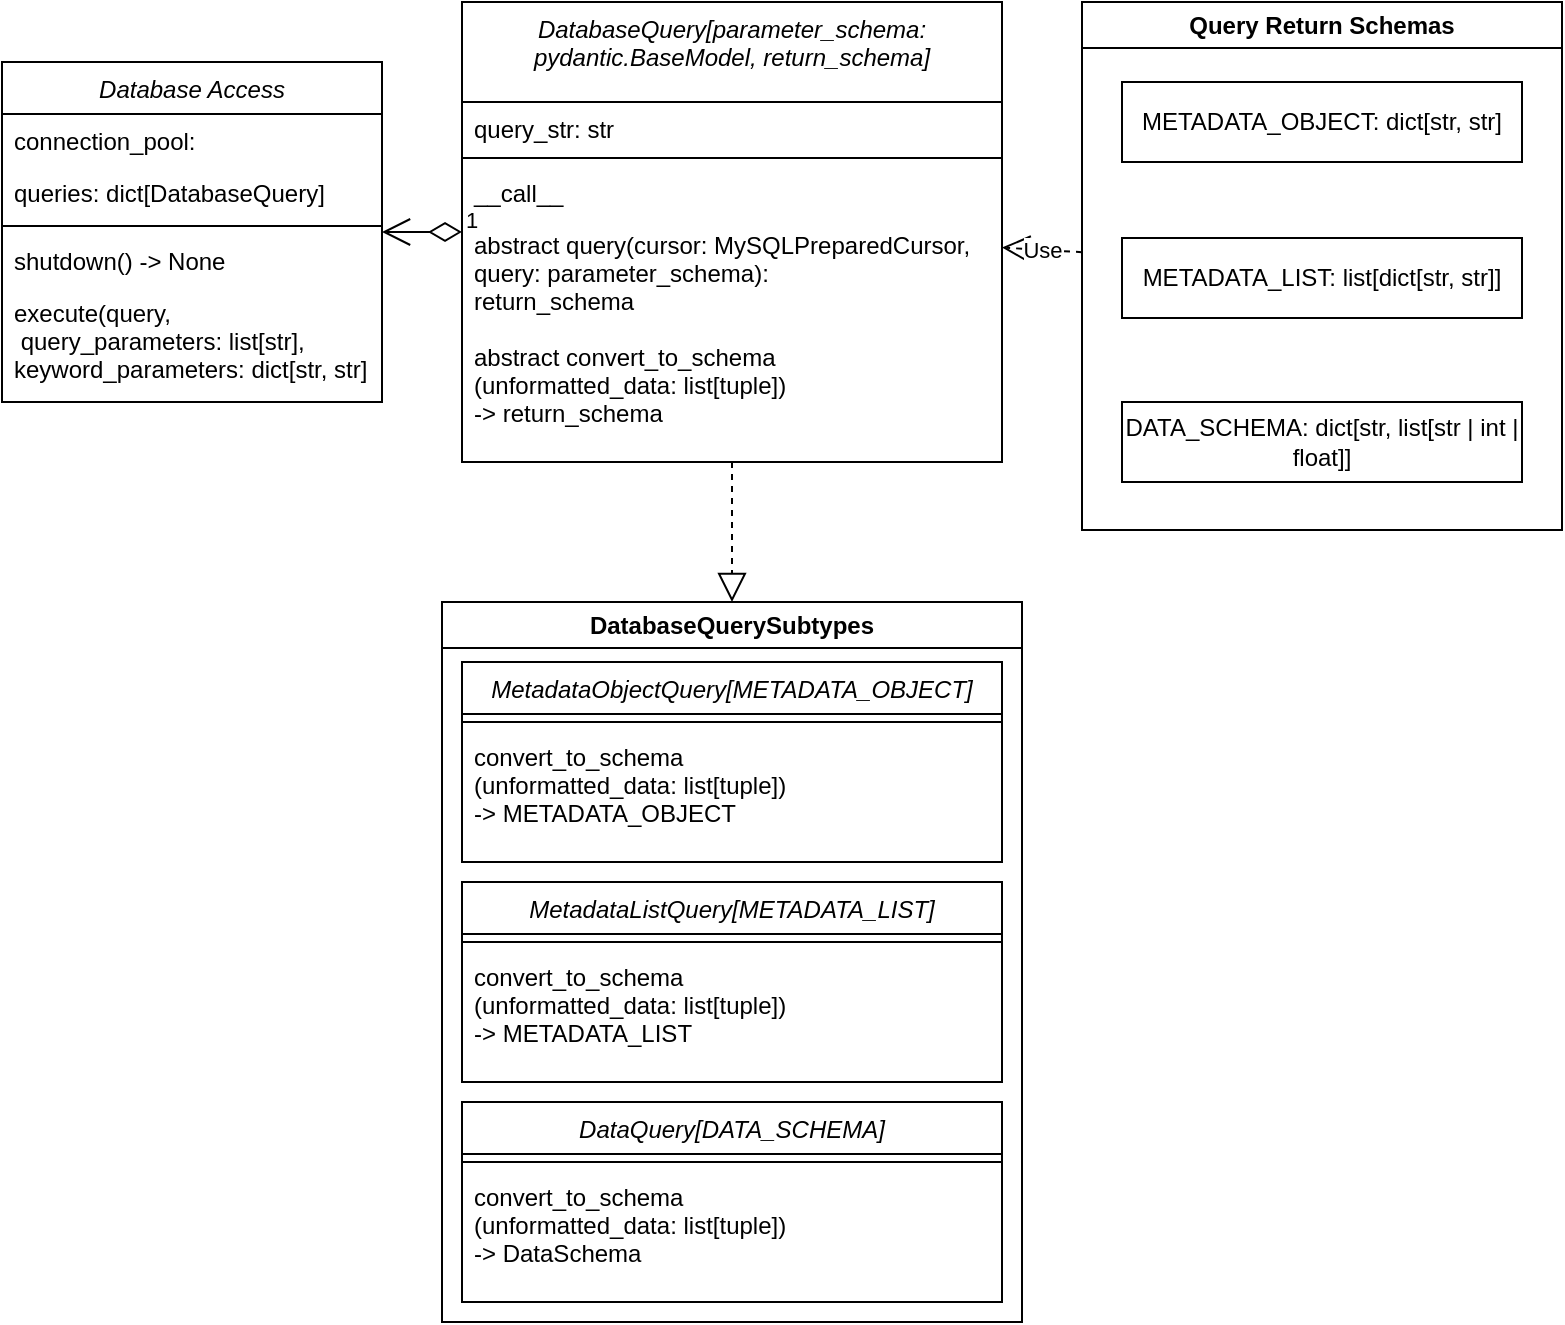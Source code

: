 <mxfile version="23.1.5" type="device">
  <diagram id="C5RBs43oDa-KdzZeNtuy" name="Page-1">
    <mxGraphModel dx="439" dy="843" grid="1" gridSize="10" guides="1" tooltips="1" connect="1" arrows="1" fold="1" page="1" pageScale="1" pageWidth="827" pageHeight="1169" math="0" shadow="0">
      <root>
        <mxCell id="WIyWlLk6GJQsqaUBKTNV-0" />
        <mxCell id="WIyWlLk6GJQsqaUBKTNV-1" parent="WIyWlLk6GJQsqaUBKTNV-0" />
        <mxCell id="zkfFHV4jXpPFQw0GAbJ--0" value="Database Access" style="swimlane;fontStyle=2;align=center;verticalAlign=top;childLayout=stackLayout;horizontal=1;startSize=26;horizontalStack=0;resizeParent=1;resizeLast=0;collapsible=1;marginBottom=0;rounded=0;shadow=0;strokeWidth=1;" parent="WIyWlLk6GJQsqaUBKTNV-1" vertex="1">
          <mxGeometry x="20" y="150" width="190" height="170" as="geometry">
            <mxRectangle x="230" y="140" width="160" height="26" as="alternateBounds" />
          </mxGeometry>
        </mxCell>
        <mxCell id="zkfFHV4jXpPFQw0GAbJ--1" value="connection_pool:" style="text;align=left;verticalAlign=top;spacingLeft=4;spacingRight=4;overflow=hidden;rotatable=0;points=[[0,0.5],[1,0.5]];portConstraint=eastwest;" parent="zkfFHV4jXpPFQw0GAbJ--0" vertex="1">
          <mxGeometry y="26" width="190" height="26" as="geometry" />
        </mxCell>
        <mxCell id="QqheLPmCud8dR3OVvsNT-13" value="queries: dict[DatabaseQuery]" style="text;align=left;verticalAlign=top;spacingLeft=4;spacingRight=4;overflow=hidden;rotatable=0;points=[[0,0.5],[1,0.5]];portConstraint=eastwest;" vertex="1" parent="zkfFHV4jXpPFQw0GAbJ--0">
          <mxGeometry y="52" width="190" height="26" as="geometry" />
        </mxCell>
        <mxCell id="zkfFHV4jXpPFQw0GAbJ--4" value="" style="line;html=1;strokeWidth=1;align=left;verticalAlign=middle;spacingTop=-1;spacingLeft=3;spacingRight=3;rotatable=0;labelPosition=right;points=[];portConstraint=eastwest;" parent="zkfFHV4jXpPFQw0GAbJ--0" vertex="1">
          <mxGeometry y="78" width="190" height="8" as="geometry" />
        </mxCell>
        <mxCell id="QqheLPmCud8dR3OVvsNT-14" value="shutdown() -&gt; None" style="text;align=left;verticalAlign=top;spacingLeft=4;spacingRight=4;overflow=hidden;rotatable=0;points=[[0,0.5],[1,0.5]];portConstraint=eastwest;" vertex="1" parent="zkfFHV4jXpPFQw0GAbJ--0">
          <mxGeometry y="86" width="190" height="26" as="geometry" />
        </mxCell>
        <mxCell id="QqheLPmCud8dR3OVvsNT-15" value="execute(query,&#xa; query_parameters: list[str],&#xa;keyword_parameters: dict[str, str] " style="text;align=left;verticalAlign=top;spacingLeft=4;spacingRight=4;overflow=hidden;rotatable=0;points=[[0,0.5],[1,0.5]];portConstraint=eastwest;" vertex="1" parent="zkfFHV4jXpPFQw0GAbJ--0">
          <mxGeometry y="112" width="190" height="58" as="geometry" />
        </mxCell>
        <mxCell id="c73DewSruZr0qkrhXy-S-42" value="DatabaseQuery[parameter_schema: &#xa;pydantic.BaseModel, return_schema]" style="swimlane;fontStyle=2;align=center;verticalAlign=top;childLayout=stackLayout;horizontal=1;startSize=50;horizontalStack=0;resizeParent=1;resizeLast=0;collapsible=1;marginBottom=0;rounded=0;shadow=0;strokeWidth=1;" parent="WIyWlLk6GJQsqaUBKTNV-1" vertex="1">
          <mxGeometry x="250" y="120" width="270" height="230" as="geometry">
            <mxRectangle x="230" y="140" width="160" height="26" as="alternateBounds" />
          </mxGeometry>
        </mxCell>
        <mxCell id="c73DewSruZr0qkrhXy-S-72" value="query_str: str" style="text;align=left;verticalAlign=top;spacingLeft=4;spacingRight=4;overflow=hidden;rotatable=0;points=[[0,0.5],[1,0.5]];portConstraint=eastwest;rounded=0;shadow=0;html=0;" parent="c73DewSruZr0qkrhXy-S-42" vertex="1">
          <mxGeometry y="50" width="270" height="24" as="geometry" />
        </mxCell>
        <mxCell id="c73DewSruZr0qkrhXy-S-47" value="" style="line;html=1;strokeWidth=1;align=left;verticalAlign=middle;spacingTop=-1;spacingLeft=3;spacingRight=3;rotatable=0;labelPosition=right;points=[];portConstraint=eastwest;" parent="c73DewSruZr0qkrhXy-S-42" vertex="1">
          <mxGeometry y="74" width="270" height="8" as="geometry" />
        </mxCell>
        <mxCell id="c73DewSruZr0qkrhXy-S-48" value="__call__" style="text;align=left;verticalAlign=top;spacingLeft=4;spacingRight=4;overflow=hidden;rotatable=0;points=[[0,0.5],[1,0.5]];portConstraint=eastwest;rounded=0;shadow=0;html=0;" parent="c73DewSruZr0qkrhXy-S-42" vertex="1">
          <mxGeometry y="82" width="270" height="26" as="geometry" />
        </mxCell>
        <mxCell id="c73DewSruZr0qkrhXy-S-50" value="abstract query(cursor: MySQLPreparedCursor, &#xa;query: parameter_schema): &#xa;return_schema" style="text;align=left;verticalAlign=top;spacingLeft=4;spacingRight=4;overflow=hidden;rotatable=0;points=[[0,0.5],[1,0.5]];portConstraint=eastwest;rounded=0;shadow=0;html=0;" parent="c73DewSruZr0qkrhXy-S-42" vertex="1">
          <mxGeometry y="108" width="270" height="56" as="geometry" />
        </mxCell>
        <mxCell id="QqheLPmCud8dR3OVvsNT-9" value="abstract convert_to_schema&#xa;(unformatted_data: list[tuple]) &#xa;-&gt; return_schema" style="text;align=left;verticalAlign=top;spacingLeft=4;spacingRight=4;overflow=hidden;rotatable=0;points=[[0,0.5],[1,0.5]];portConstraint=eastwest;rounded=0;shadow=0;html=0;" vertex="1" parent="c73DewSruZr0qkrhXy-S-42">
          <mxGeometry y="164" width="270" height="56" as="geometry" />
        </mxCell>
        <mxCell id="QqheLPmCud8dR3OVvsNT-7" value="Query Return Schemas" style="swimlane;whiteSpace=wrap;html=1;" vertex="1" parent="WIyWlLk6GJQsqaUBKTNV-1">
          <mxGeometry x="560" y="120" width="240" height="264" as="geometry" />
        </mxCell>
        <mxCell id="QqheLPmCud8dR3OVvsNT-4" value="METADATA_OBJECT: dict[str, str]" style="html=1;whiteSpace=wrap;" vertex="1" parent="QqheLPmCud8dR3OVvsNT-7">
          <mxGeometry x="20" y="40" width="200" height="40" as="geometry" />
        </mxCell>
        <mxCell id="QqheLPmCud8dR3OVvsNT-5" value="METADATA_LIST: list[dict[str, str]]" style="html=1;whiteSpace=wrap;" vertex="1" parent="QqheLPmCud8dR3OVvsNT-7">
          <mxGeometry x="20" y="118" width="200" height="40" as="geometry" />
        </mxCell>
        <mxCell id="QqheLPmCud8dR3OVvsNT-6" value="DATA_SCHEMA: dict[str, list[str | int | float]]" style="html=1;whiteSpace=wrap;" vertex="1" parent="QqheLPmCud8dR3OVvsNT-7">
          <mxGeometry x="20" y="200" width="200" height="40" as="geometry" />
        </mxCell>
        <mxCell id="QqheLPmCud8dR3OVvsNT-11" value="Use" style="endArrow=open;endSize=12;dashed=1;html=1;rounded=0;" edge="1" parent="WIyWlLk6GJQsqaUBKTNV-1" source="QqheLPmCud8dR3OVvsNT-7" target="c73DewSruZr0qkrhXy-S-42">
          <mxGeometry width="160" relative="1" as="geometry">
            <mxPoint x="530" y="470" as="sourcePoint" />
            <mxPoint x="690" y="470" as="targetPoint" />
          </mxGeometry>
        </mxCell>
        <mxCell id="QqheLPmCud8dR3OVvsNT-12" value="1" style="endArrow=open;html=1;endSize=12;startArrow=diamondThin;startSize=14;startFill=0;edgeStyle=orthogonalEdgeStyle;align=left;verticalAlign=bottom;rounded=0;" edge="1" parent="WIyWlLk6GJQsqaUBKTNV-1" source="c73DewSruZr0qkrhXy-S-42" target="zkfFHV4jXpPFQw0GAbJ--0">
          <mxGeometry x="-1" y="3" relative="1" as="geometry">
            <mxPoint x="280" y="510" as="sourcePoint" />
            <mxPoint x="440" y="510" as="targetPoint" />
          </mxGeometry>
        </mxCell>
        <mxCell id="QqheLPmCud8dR3OVvsNT-22" value="" style="endArrow=block;dashed=1;endFill=0;endSize=12;html=1;rounded=0;" edge="1" parent="WIyWlLk6GJQsqaUBKTNV-1" source="c73DewSruZr0qkrhXy-S-42" target="QqheLPmCud8dR3OVvsNT-23">
          <mxGeometry width="160" relative="1" as="geometry">
            <mxPoint x="380" y="490" as="sourcePoint" />
            <mxPoint x="385" y="400" as="targetPoint" />
          </mxGeometry>
        </mxCell>
        <mxCell id="QqheLPmCud8dR3OVvsNT-23" value="DatabaseQuerySubtypes" style="swimlane;whiteSpace=wrap;html=1;" vertex="1" parent="WIyWlLk6GJQsqaUBKTNV-1">
          <mxGeometry x="240" y="420" width="290" height="360" as="geometry" />
        </mxCell>
        <mxCell id="QqheLPmCud8dR3OVvsNT-30" value="MetadataObjectQuery[METADATA_OBJECT]" style="swimlane;fontStyle=2;align=center;verticalAlign=top;childLayout=stackLayout;horizontal=1;startSize=26;horizontalStack=0;resizeParent=1;resizeLast=0;collapsible=1;marginBottom=0;rounded=0;shadow=0;strokeWidth=1;" vertex="1" parent="QqheLPmCud8dR3OVvsNT-23">
          <mxGeometry x="10" y="30" width="270" height="100" as="geometry">
            <mxRectangle x="230" y="140" width="160" height="26" as="alternateBounds" />
          </mxGeometry>
        </mxCell>
        <mxCell id="QqheLPmCud8dR3OVvsNT-31" value="" style="line;html=1;strokeWidth=1;align=left;verticalAlign=middle;spacingTop=-1;spacingLeft=3;spacingRight=3;rotatable=0;labelPosition=right;points=[];portConstraint=eastwest;" vertex="1" parent="QqheLPmCud8dR3OVvsNT-30">
          <mxGeometry y="26" width="270" height="8" as="geometry" />
        </mxCell>
        <mxCell id="QqheLPmCud8dR3OVvsNT-32" value="convert_to_schema&#xa;(unformatted_data: list[tuple]) &#xa;-&gt; METADATA_OBJECT" style="text;align=left;verticalAlign=top;spacingLeft=4;spacingRight=4;overflow=hidden;rotatable=0;points=[[0,0.5],[1,0.5]];portConstraint=eastwest;rounded=0;shadow=0;html=0;" vertex="1" parent="QqheLPmCud8dR3OVvsNT-30">
          <mxGeometry y="34" width="270" height="56" as="geometry" />
        </mxCell>
        <mxCell id="QqheLPmCud8dR3OVvsNT-24" value="MetadataListQuery[METADATA_LIST]" style="swimlane;fontStyle=2;align=center;verticalAlign=top;childLayout=stackLayout;horizontal=1;startSize=26;horizontalStack=0;resizeParent=1;resizeLast=0;collapsible=1;marginBottom=0;rounded=0;shadow=0;strokeWidth=1;" vertex="1" parent="QqheLPmCud8dR3OVvsNT-23">
          <mxGeometry x="10" y="140" width="270" height="100" as="geometry">
            <mxRectangle x="230" y="140" width="160" height="26" as="alternateBounds" />
          </mxGeometry>
        </mxCell>
        <mxCell id="QqheLPmCud8dR3OVvsNT-26" value="" style="line;html=1;strokeWidth=1;align=left;verticalAlign=middle;spacingTop=-1;spacingLeft=3;spacingRight=3;rotatable=0;labelPosition=right;points=[];portConstraint=eastwest;" vertex="1" parent="QqheLPmCud8dR3OVvsNT-24">
          <mxGeometry y="26" width="270" height="8" as="geometry" />
        </mxCell>
        <mxCell id="QqheLPmCud8dR3OVvsNT-29" value="convert_to_schema&#xa;(unformatted_data: list[tuple]) &#xa;-&gt; METADATA_LIST" style="text;align=left;verticalAlign=top;spacingLeft=4;spacingRight=4;overflow=hidden;rotatable=0;points=[[0,0.5],[1,0.5]];portConstraint=eastwest;rounded=0;shadow=0;html=0;" vertex="1" parent="QqheLPmCud8dR3OVvsNT-24">
          <mxGeometry y="34" width="270" height="56" as="geometry" />
        </mxCell>
        <mxCell id="QqheLPmCud8dR3OVvsNT-33" value="DataQuery[DATA_SCHEMA]" style="swimlane;fontStyle=2;align=center;verticalAlign=top;childLayout=stackLayout;horizontal=1;startSize=26;horizontalStack=0;resizeParent=1;resizeLast=0;collapsible=1;marginBottom=0;rounded=0;shadow=0;strokeWidth=1;" vertex="1" parent="QqheLPmCud8dR3OVvsNT-23">
          <mxGeometry x="10" y="250" width="270" height="100" as="geometry">
            <mxRectangle x="230" y="140" width="160" height="26" as="alternateBounds" />
          </mxGeometry>
        </mxCell>
        <mxCell id="QqheLPmCud8dR3OVvsNT-34" value="" style="line;html=1;strokeWidth=1;align=left;verticalAlign=middle;spacingTop=-1;spacingLeft=3;spacingRight=3;rotatable=0;labelPosition=right;points=[];portConstraint=eastwest;" vertex="1" parent="QqheLPmCud8dR3OVvsNT-33">
          <mxGeometry y="26" width="270" height="8" as="geometry" />
        </mxCell>
        <mxCell id="QqheLPmCud8dR3OVvsNT-35" value="convert_to_schema&#xa;(unformatted_data: list[tuple]) &#xa;-&gt; DataSchema" style="text;align=left;verticalAlign=top;spacingLeft=4;spacingRight=4;overflow=hidden;rotatable=0;points=[[0,0.5],[1,0.5]];portConstraint=eastwest;rounded=0;shadow=0;html=0;" vertex="1" parent="QqheLPmCud8dR3OVvsNT-33">
          <mxGeometry y="34" width="270" height="56" as="geometry" />
        </mxCell>
      </root>
    </mxGraphModel>
  </diagram>
</mxfile>
